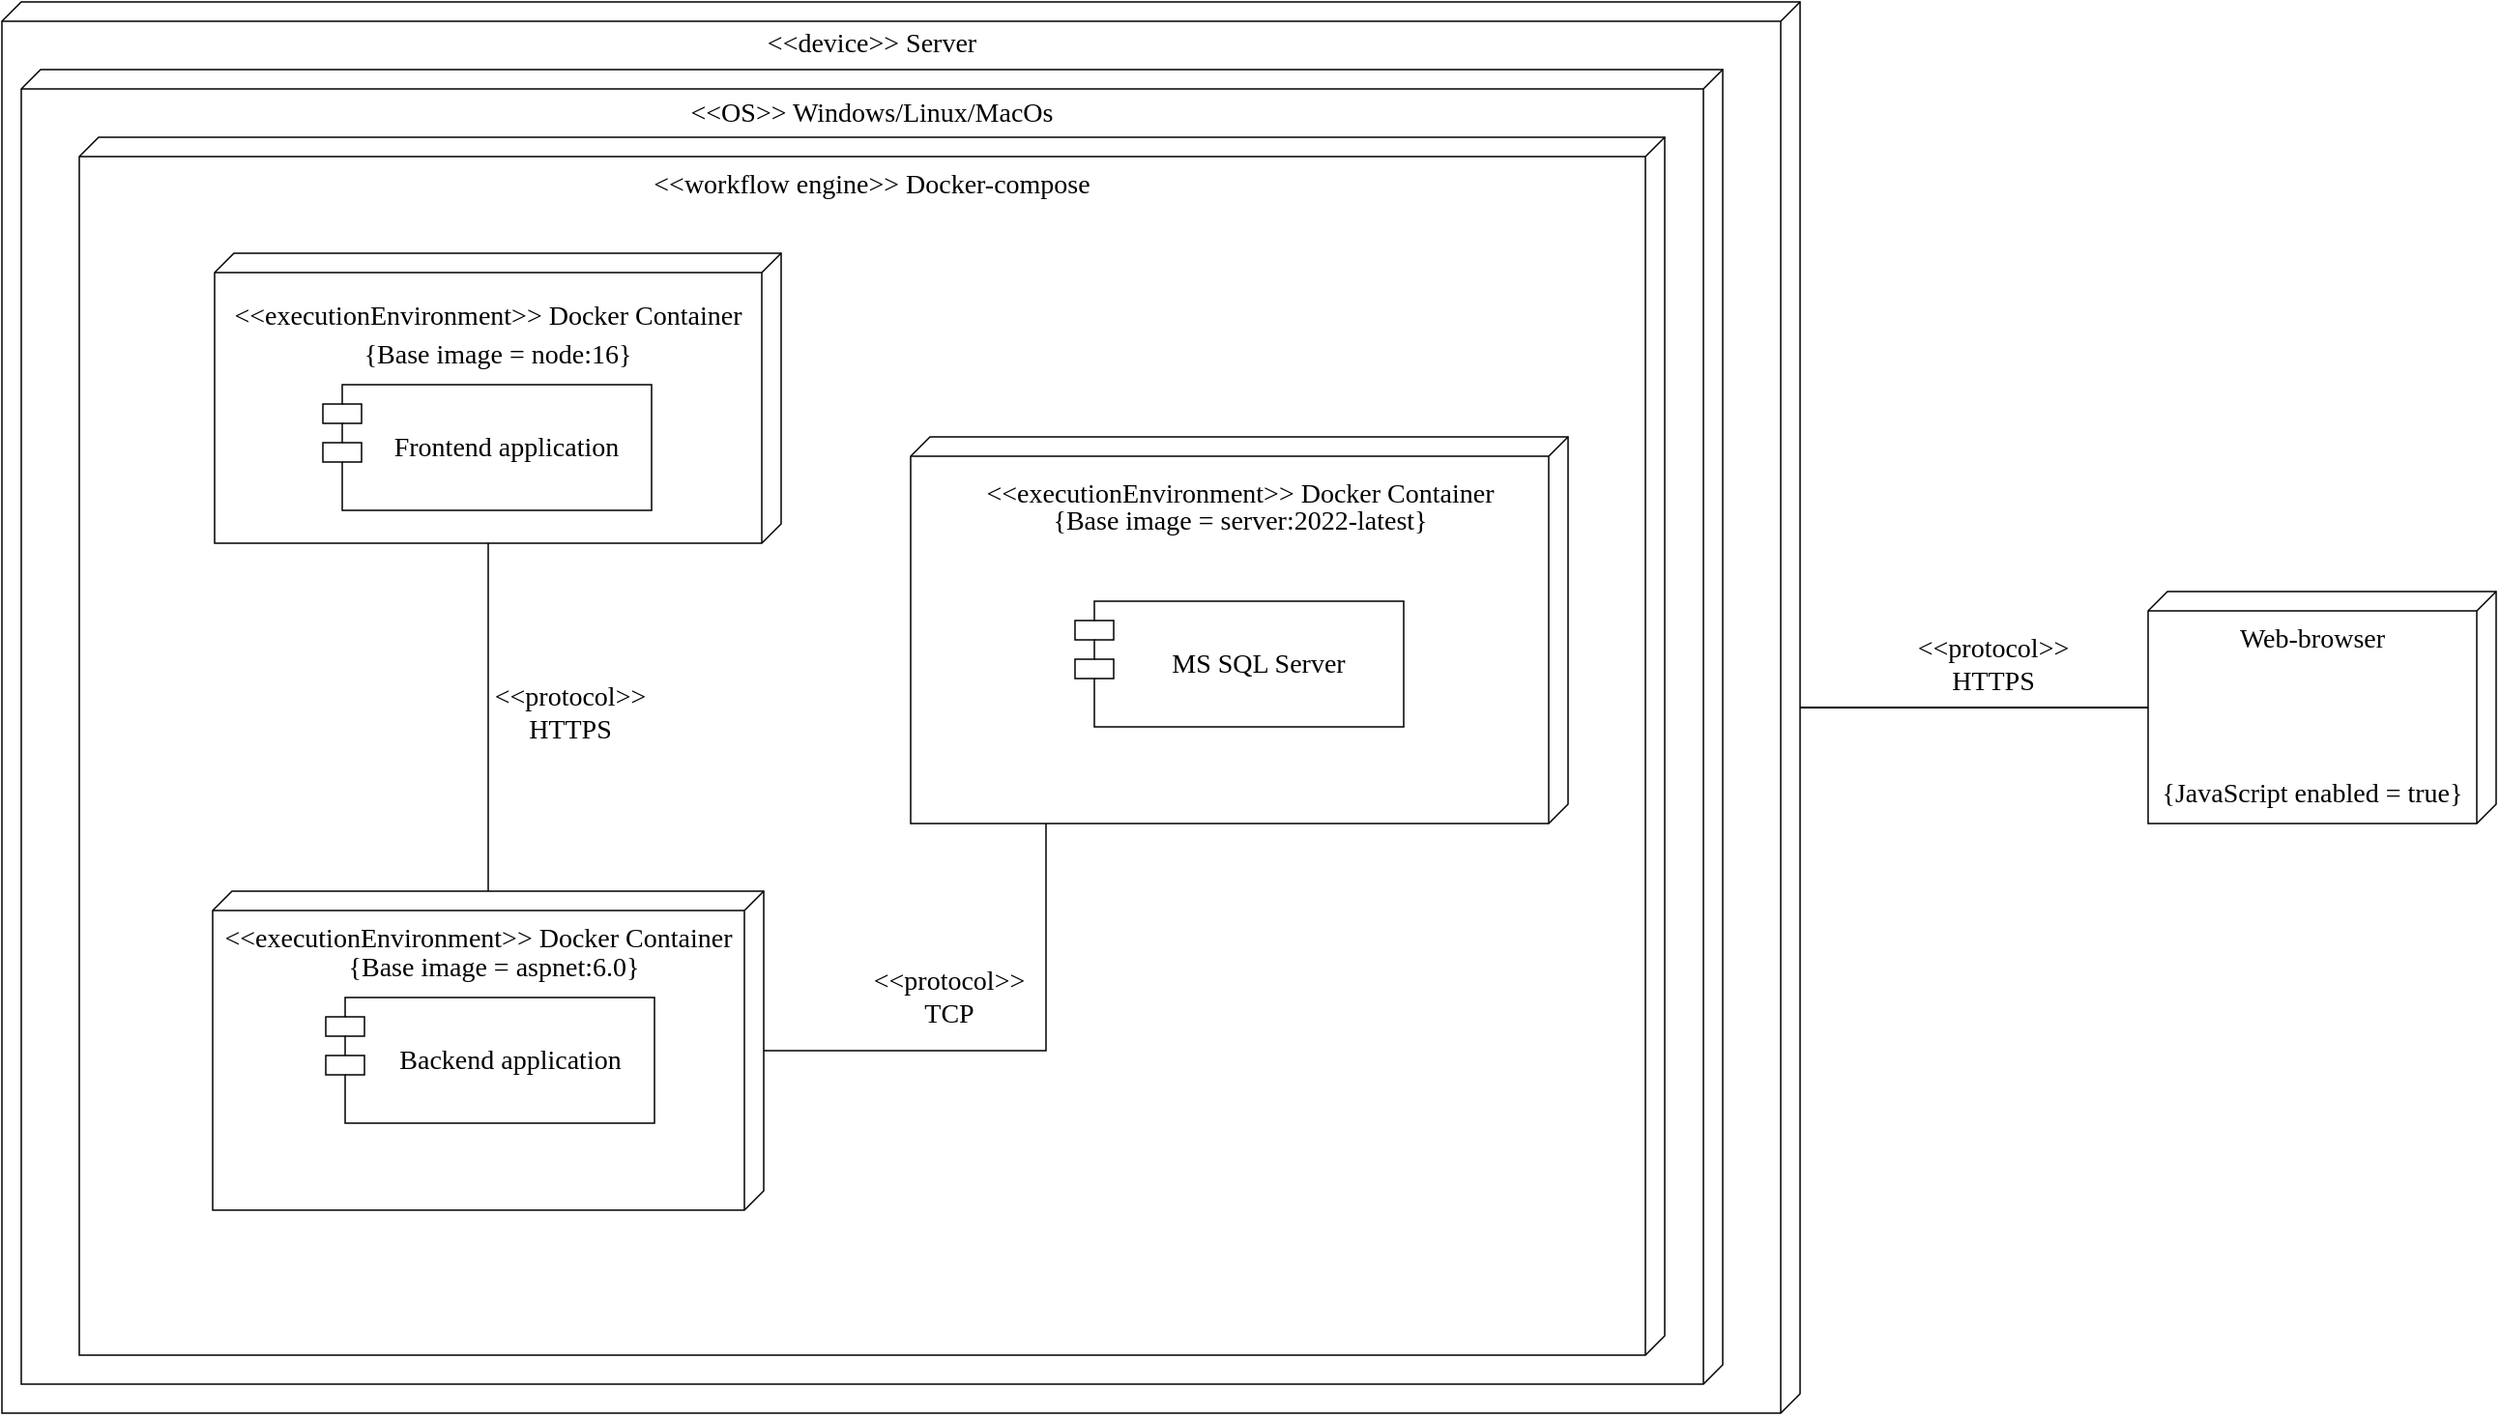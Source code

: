 <mxfile version="21.3.3" type="device">
  <diagram name="Page-1" id="Yqc5dYWwi-8NxwFvMzGB">
    <mxGraphModel dx="1793" dy="985" grid="1" gridSize="10" guides="1" tooltips="1" connect="1" arrows="1" fold="1" page="1" pageScale="1" pageWidth="1654" pageHeight="1169" math="0" shadow="0">
      <root>
        <mxCell id="0" />
        <mxCell id="1" parent="0" />
        <mxCell id="RxKTxGBx4nOWmHTjuApw-29" value="" style="verticalAlign=top;align=center;spacingTop=8;spacingLeft=2;spacingRight=12;shape=cube;size=10;direction=south;fontStyle=4;html=1;whiteSpace=wrap;strokeWidth=0.75;fontFamily=Times New Roman;fontSize=14;" parent="1" vertex="1">
          <mxGeometry x="240" y="160" width="930" height="730" as="geometry" />
        </mxCell>
        <mxCell id="RxKTxGBx4nOWmHTjuApw-30" value="" style="verticalAlign=top;align=center;spacingTop=8;spacingLeft=2;spacingRight=12;shape=cube;size=10;direction=south;fontStyle=4;html=1;whiteSpace=wrap;strokeWidth=0.75;fontFamily=Times New Roman;fontSize=14;" parent="1" vertex="1">
          <mxGeometry x="250" y="195" width="880" height="680" as="geometry" />
        </mxCell>
        <mxCell id="RxKTxGBx4nOWmHTjuApw-31" value="" style="verticalAlign=top;align=center;spacingTop=8;spacingLeft=2;spacingRight=12;shape=cube;size=10;direction=south;fontStyle=4;html=1;whiteSpace=wrap;strokeWidth=0.75;fontFamily=Times New Roman;fontSize=14;" parent="1" vertex="1">
          <mxGeometry x="280" y="230" width="820" height="630" as="geometry" />
        </mxCell>
        <mxCell id="RxKTxGBx4nOWmHTjuApw-32" value="" style="verticalAlign=top;align=left;spacingTop=8;spacingLeft=2;spacingRight=12;shape=cube;size=10;direction=south;fontStyle=4;html=1;whiteSpace=wrap;strokeWidth=0.75;fontFamily=Times New Roman;fontSize=14;" parent="1" vertex="1">
          <mxGeometry x="350" y="290" width="293" height="150" as="geometry" />
        </mxCell>
        <mxCell id="RxKTxGBx4nOWmHTjuApw-36" style="edgeStyle=orthogonalEdgeStyle;rounded=0;orthogonalLoop=1;jettySize=auto;html=1;entryX=0;entryY=0;entryDx=150;entryDy=151.5;entryPerimeter=0;endArrow=none;endFill=0;strokeWidth=0.75;fontFamily=Times New Roman;fontSize=14;" parent="1" source="RxKTxGBx4nOWmHTjuApw-34" target="RxKTxGBx4nOWmHTjuApw-32" edge="1">
          <mxGeometry relative="1" as="geometry" />
        </mxCell>
        <mxCell id="RxKTxGBx4nOWmHTjuApw-38" style="edgeStyle=orthogonalEdgeStyle;rounded=0;orthogonalLoop=1;jettySize=auto;html=1;entryX=0;entryY=0;entryDx=90;entryDy=270;entryPerimeter=0;strokeWidth=0.75;fontFamily=Times New Roman;fontSize=14;" parent="1" source="RxKTxGBx4nOWmHTjuApw-34" target="RxKTxGBx4nOWmHTjuApw-35" edge="1">
          <mxGeometry relative="1" as="geometry" />
        </mxCell>
        <mxCell id="RxKTxGBx4nOWmHTjuApw-34" value="" style="verticalAlign=top;align=left;spacingTop=8;spacingLeft=2;spacingRight=12;shape=cube;size=10;direction=south;fontStyle=4;html=1;whiteSpace=wrap;strokeWidth=0.75;fontFamily=Times New Roman;fontSize=14;" parent="1" vertex="1">
          <mxGeometry x="349" y="620" width="285" height="165" as="geometry" />
        </mxCell>
        <mxCell id="RxKTxGBx4nOWmHTjuApw-35" value="" style="verticalAlign=top;align=left;spacingTop=8;spacingLeft=2;spacingRight=12;shape=cube;size=10;direction=south;fontStyle=4;html=1;whiteSpace=wrap;strokeWidth=0.75;fontFamily=Times New Roman;fontSize=14;" parent="1" vertex="1">
          <mxGeometry x="710" y="385" width="340" height="200" as="geometry" />
        </mxCell>
        <mxCell id="RxKTxGBx4nOWmHTjuApw-37" value="&amp;lt;&amp;lt;protocol&amp;gt;&amp;gt;&lt;br style=&quot;font-size: 14px;&quot;&gt;HTTPS" style="text;html=1;strokeColor=none;fillColor=none;align=center;verticalAlign=middle;whiteSpace=wrap;rounded=0;strokeWidth=0.75;fontFamily=Times New Roman;fontSize=14;" parent="1" vertex="1">
          <mxGeometry x="504" y="513" width="60" height="30" as="geometry" />
        </mxCell>
        <mxCell id="RxKTxGBx4nOWmHTjuApw-40" value="&amp;lt;&amp;lt;executionEnvironment&amp;gt;&amp;gt; Docker Container" style="text;html=1;strokeColor=none;fillColor=none;align=center;verticalAlign=middle;whiteSpace=wrap;rounded=0;strokeWidth=0.75;fontFamily=Times New Roman;fontSize=14;" parent="1" vertex="1">
          <mxGeometry x="354.75" y="308" width="272.5" height="30" as="geometry" />
        </mxCell>
        <mxCell id="RxKTxGBx4nOWmHTjuApw-41" value="&amp;lt;&amp;lt;protocol&amp;gt;&amp;gt;&lt;br style=&quot;font-size: 14px;&quot;&gt;HTTPS" style="text;html=1;strokeColor=none;fillColor=none;align=center;verticalAlign=middle;whiteSpace=wrap;rounded=0;strokeWidth=0.75;fontFamily=Times New Roman;fontSize=14;" parent="1" vertex="1">
          <mxGeometry x="1240" y="487.5" width="60" height="30" as="geometry" />
        </mxCell>
        <mxCell id="RxKTxGBx4nOWmHTjuApw-44" value="&amp;lt;&amp;lt;executionEnvironment&amp;gt;&amp;gt; Docker Container" style="text;html=1;strokeColor=none;fillColor=none;align=center;verticalAlign=middle;whiteSpace=wrap;rounded=0;strokeWidth=0.75;fontFamily=Times New Roman;fontSize=14;" parent="1" vertex="1">
          <mxGeometry x="350" y="630" width="272.5" height="30" as="geometry" />
        </mxCell>
        <mxCell id="RxKTxGBx4nOWmHTjuApw-45" value="&amp;lt;&amp;lt;executionEnvironment&amp;gt;&amp;gt; Docker Container" style="text;html=1;strokeColor=none;fillColor=none;align=center;verticalAlign=middle;whiteSpace=wrap;rounded=0;strokeWidth=0.75;fontFamily=Times New Roman;fontSize=14;" parent="1" vertex="1">
          <mxGeometry x="743.75" y="400" width="272.5" height="30" as="geometry" />
        </mxCell>
        <mxCell id="RxKTxGBx4nOWmHTjuApw-48" value="{Base image = node:16}" style="text;html=1;strokeColor=none;fillColor=none;align=center;verticalAlign=middle;whiteSpace=wrap;rounded=0;strokeWidth=0.75;fontFamily=Times New Roman;fontSize=14;" parent="1" vertex="1">
          <mxGeometry x="360.25" y="328" width="272.5" height="30" as="geometry" />
        </mxCell>
        <mxCell id="RxKTxGBx4nOWmHTjuApw-49" value="{Base image =&amp;nbsp;server:2022-latest}" style="text;html=1;strokeColor=none;fillColor=none;align=center;verticalAlign=middle;whiteSpace=wrap;rounded=0;strokeWidth=0.75;fontFamily=Times New Roman;fontSize=14;" parent="1" vertex="1">
          <mxGeometry x="743.75" y="414" width="272.5" height="30" as="geometry" />
        </mxCell>
        <mxCell id="RxKTxGBx4nOWmHTjuApw-52" value="MS SQL Server" style="shape=module;align=left;spacingLeft=20;align=center;verticalAlign=middle;whiteSpace=wrap;html=1;rounded=0;strokeWidth=0.75;fontFamily=Times New Roman;fontSize=14;fontColor=default;fillColor=none;gradientColor=none;" parent="1" vertex="1">
          <mxGeometry x="795" y="470" width="170" height="65" as="geometry" />
        </mxCell>
        <mxCell id="RxKTxGBx4nOWmHTjuApw-53" value="Backend application" style="shape=module;align=left;spacingLeft=20;align=center;verticalAlign=middle;whiteSpace=wrap;html=1;rounded=0;strokeWidth=0.75;fontFamily=Times New Roman;fontSize=14;fontColor=default;fillColor=none;gradientColor=none;" parent="1" vertex="1">
          <mxGeometry x="407.5" y="675" width="170" height="65" as="geometry" />
        </mxCell>
        <mxCell id="RxKTxGBx4nOWmHTjuApw-54" value="Frontend application" style="shape=module;align=left;spacingLeft=20;align=center;verticalAlign=middle;whiteSpace=wrap;html=1;rounded=0;strokeWidth=0.75;fontFamily=Times New Roman;fontSize=14;fontColor=default;fillColor=none;gradientColor=none;" parent="1" vertex="1">
          <mxGeometry x="406" y="358" width="170" height="65" as="geometry" />
        </mxCell>
        <mxCell id="RxKTxGBx4nOWmHTjuApw-55" value="&amp;lt;&amp;lt;workflow engine&amp;gt;&amp;gt; Docker-compose" style="text;html=1;strokeColor=none;fillColor=none;align=center;verticalAlign=middle;whiteSpace=wrap;rounded=0;fontSize=14;fontFamily=Times New Roman;fontColor=default;strokeWidth=0.75;" parent="1" vertex="1">
          <mxGeometry x="500" y="240" width="380" height="30" as="geometry" />
        </mxCell>
        <mxCell id="RxKTxGBx4nOWmHTjuApw-56" value="&amp;lt;&amp;lt;OS&amp;gt;&amp;gt; Windows/Linux/MacOs" style="text;html=1;strokeColor=none;fillColor=none;align=center;verticalAlign=middle;whiteSpace=wrap;rounded=0;fontSize=14;fontFamily=Times New Roman;fontColor=default;strokeWidth=0.75;" parent="1" vertex="1">
          <mxGeometry x="530" y="203" width="320" height="30" as="geometry" />
        </mxCell>
        <mxCell id="RxKTxGBx4nOWmHTjuApw-57" value="&amp;lt;&amp;lt;device&amp;gt;&amp;gt; Server" style="text;html=1;strokeColor=none;fillColor=none;align=center;verticalAlign=middle;whiteSpace=wrap;rounded=0;fontSize=14;fontFamily=Times New Roman;fontColor=default;strokeWidth=0.75;" parent="1" vertex="1">
          <mxGeometry x="605" y="167" width="170" height="30" as="geometry" />
        </mxCell>
        <mxCell id="RxKTxGBx4nOWmHTjuApw-64" style="edgeStyle=orthogonalEdgeStyle;rounded=0;orthogonalLoop=1;jettySize=auto;html=1;fontFamily=Times New Roman;fontSize=14;fontColor=default;endArrow=none;endFill=0;" parent="1" source="RxKTxGBx4nOWmHTjuApw-58" target="RxKTxGBx4nOWmHTjuApw-29" edge="1">
          <mxGeometry relative="1" as="geometry" />
        </mxCell>
        <mxCell id="RxKTxGBx4nOWmHTjuApw-58" value="" style="verticalAlign=top;align=left;spacingTop=8;spacingLeft=2;spacingRight=12;shape=cube;size=10;direction=south;fontStyle=4;html=1;whiteSpace=wrap;rounded=0;strokeWidth=0.75;fontFamily=Times New Roman;fontSize=14;fontColor=default;fillColor=none;gradientColor=none;" parent="1" vertex="1">
          <mxGeometry x="1350" y="465" width="180" height="120" as="geometry" />
        </mxCell>
        <mxCell id="RxKTxGBx4nOWmHTjuApw-60" value="Web-browser" style="text;html=1;strokeColor=none;fillColor=none;align=center;verticalAlign=middle;whiteSpace=wrap;rounded=0;fontSize=14;fontFamily=Times New Roman;fontColor=default;" parent="1" vertex="1">
          <mxGeometry x="1385" y="480" width="100" height="20" as="geometry" />
        </mxCell>
        <mxCell id="RxKTxGBx4nOWmHTjuApw-62" value="&lt;span style=&quot;font-weight: normal;&quot;&gt;{JavaScript enabled = true}&lt;/span&gt;" style="text;html=1;strokeColor=none;fillColor=none;align=center;verticalAlign=middle;whiteSpace=wrap;rounded=0;fontSize=14;fontFamily=Times New Roman;fontColor=default;fontStyle=1" parent="1" vertex="1">
          <mxGeometry x="1350" y="560" width="170" height="20" as="geometry" />
        </mxCell>
        <mxCell id="Ms0tMnVrW9IZNVKawMBX-1" value="&amp;lt;&amp;lt;protocol&amp;gt;&amp;gt;&lt;br style=&quot;font-size: 14px;&quot;&gt;TCP" style="text;html=1;strokeColor=none;fillColor=none;align=center;verticalAlign=middle;whiteSpace=wrap;rounded=0;strokeWidth=0.75;fontFamily=Times New Roman;fontSize=14;" parent="1" vertex="1">
          <mxGeometry x="700" y="660" width="60" height="30" as="geometry" />
        </mxCell>
        <mxCell id="2GDPVuEhkNn9PzzcWISo-1" value="{Base image = aspnet:6.0}" style="text;html=1;strokeColor=none;fillColor=none;align=center;verticalAlign=middle;whiteSpace=wrap;rounded=0;strokeWidth=0.75;fontFamily=Times New Roman;fontSize=14;" vertex="1" parent="1">
          <mxGeometry x="357.75" y="645" width="272.5" height="30" as="geometry" />
        </mxCell>
      </root>
    </mxGraphModel>
  </diagram>
</mxfile>
